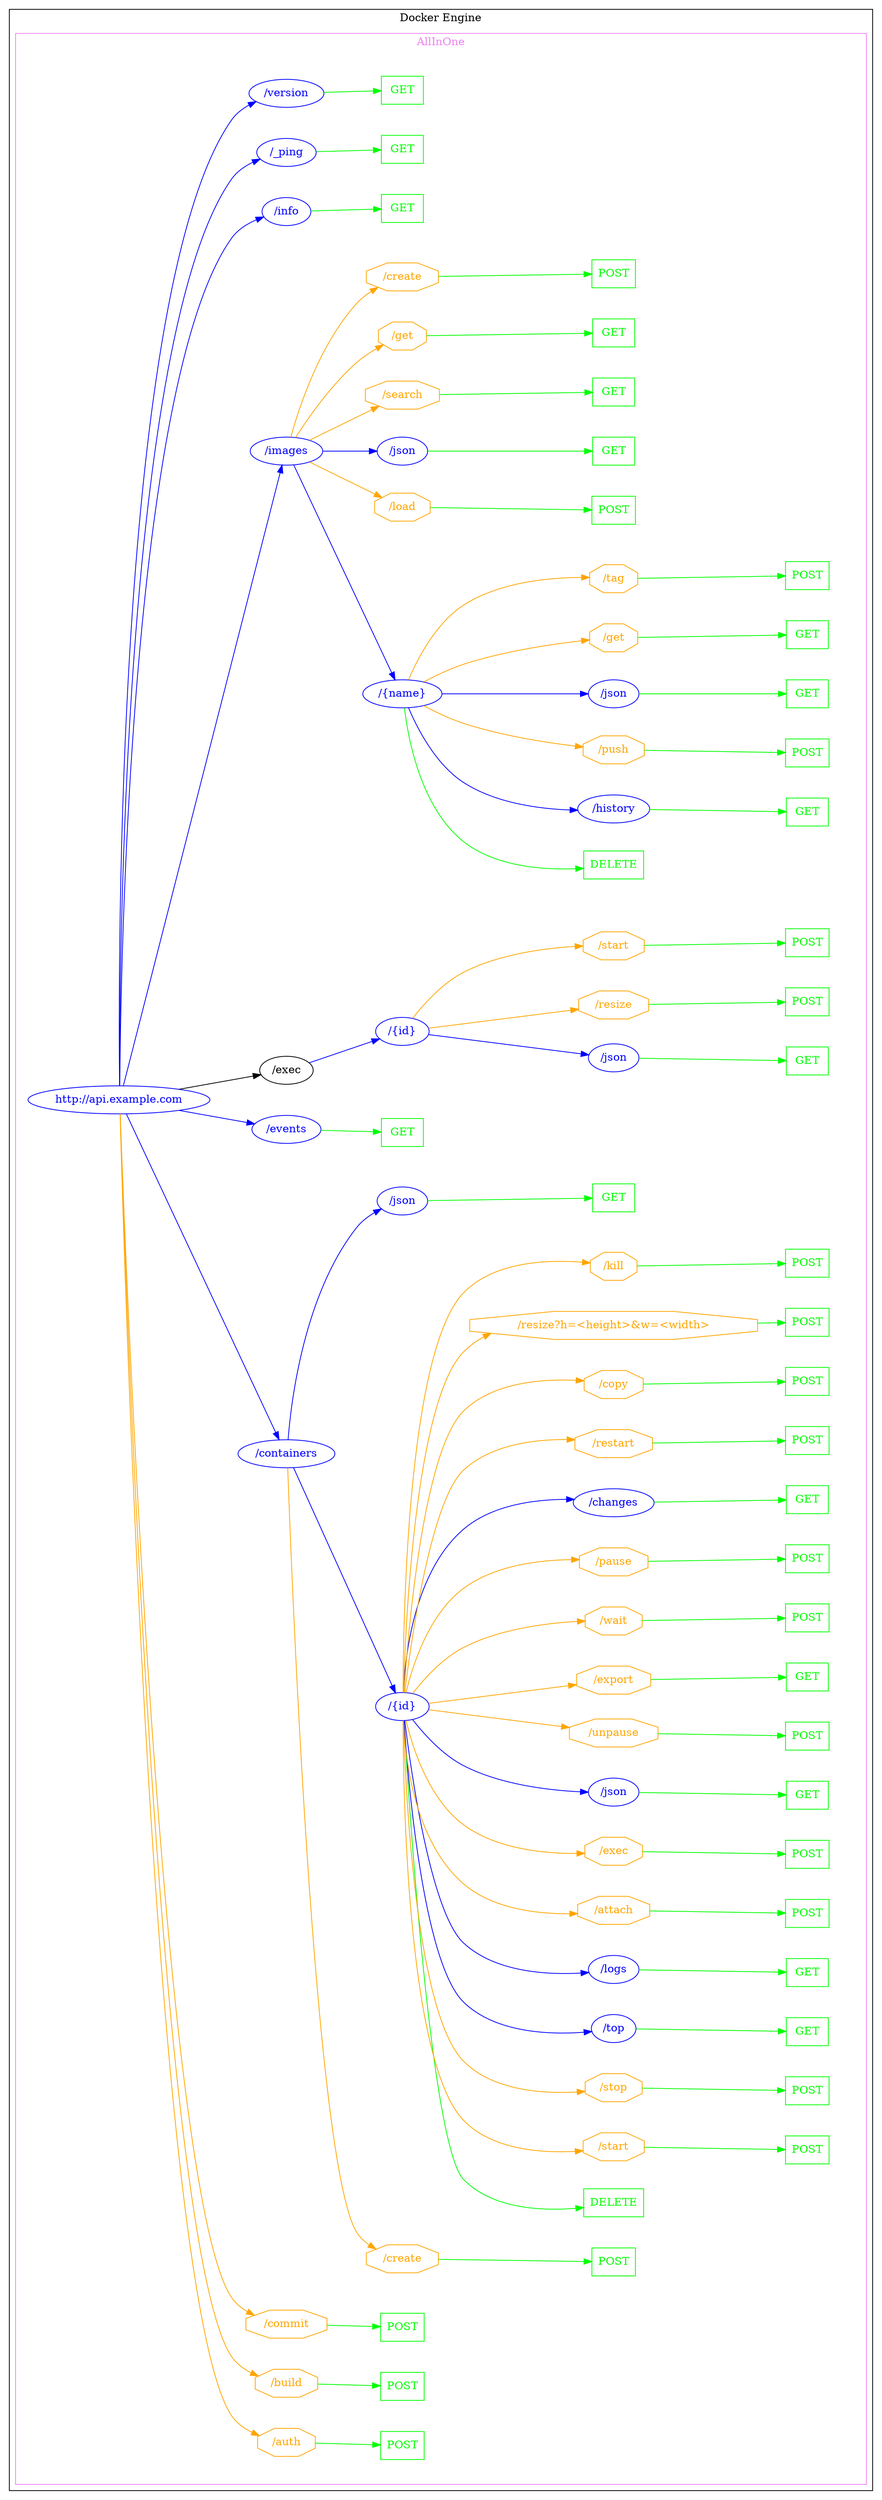 digraph Cloud_Computing_REST_APIs {
rankdir="LR";
subgraph cluster_0 {
label="Docker Engine"
color=black
fontcolor=black
subgraph cluster_1 {
label="AllInOne"
color=violet
fontcolor=violet
subgraph cluster_2 {
label=""
color=white
fontcolor=white
node2 [label="http://api.example.com", shape="ellipse", color="blue", fontcolor="blue"]
node2 -> node3 [color="orange", fontcolor="orange"]
subgraph cluster_3 {
label=""
color=white
fontcolor=white
node3 [label="/auth", shape="octagon", color="orange", fontcolor="orange"]
node3 -> node4 [color="green", fontcolor="green"]
subgraph cluster_4 {
label=""
color=white
fontcolor=white
node4 [label="POST", shape="box", color="green", fontcolor="green"]
}
}
node2 -> node5 [color="orange", fontcolor="orange"]
subgraph cluster_5 {
label=""
color=white
fontcolor=white
node5 [label="/build", shape="octagon", color="orange", fontcolor="orange"]
node5 -> node6 [color="green", fontcolor="green"]
subgraph cluster_6 {
label=""
color=white
fontcolor=white
node6 [label="POST", shape="box", color="green", fontcolor="green"]
}
}
node2 -> node7 [color="orange", fontcolor="orange"]
subgraph cluster_7 {
label=""
color=white
fontcolor=white
node7 [label="/commit", shape="octagon", color="orange", fontcolor="orange"]
node7 -> node8 [color="green", fontcolor="green"]
subgraph cluster_8 {
label=""
color=white
fontcolor=white
node8 [label="POST", shape="box", color="green", fontcolor="green"]
}
}
node2 -> node9 [color="blue", fontcolor="blue"]
subgraph cluster_9 {
label=""
color=white
fontcolor=white
node9 [label="/containers", shape="ellipse", color="blue", fontcolor="blue"]
node9 -> node10 [color="orange", fontcolor="orange"]
subgraph cluster_10 {
label=""
color=white
fontcolor=white
node10 [label="/create", shape="octagon", color="orange", fontcolor="orange"]
node10 -> node11 [color="green", fontcolor="green"]
subgraph cluster_11 {
label=""
color=white
fontcolor=white
node11 [label="POST", shape="box", color="green", fontcolor="green"]
}
}
node9 -> node12 [color="blue", fontcolor="blue"]
subgraph cluster_12 {
label=""
color=white
fontcolor=white
node12 [label="/{id}", shape="ellipse", color="blue", fontcolor="blue"]
node12 -> node13 [color="green", fontcolor="green"]
subgraph cluster_13 {
label=""
color=white
fontcolor=white
node13 [label="DELETE", shape="box", color="green", fontcolor="green"]
}
node12 -> node14 [color="orange", fontcolor="orange"]
subgraph cluster_14 {
label=""
color=white
fontcolor=white
node14 [label="/start", shape="octagon", color="orange", fontcolor="orange"]
node14 -> node15 [color="green", fontcolor="green"]
subgraph cluster_15 {
label=""
color=white
fontcolor=white
node15 [label="POST", shape="box", color="green", fontcolor="green"]
}
}
node12 -> node16 [color="orange", fontcolor="orange"]
subgraph cluster_16 {
label=""
color=white
fontcolor=white
node16 [label="/stop", shape="octagon", color="orange", fontcolor="orange"]
node16 -> node17 [color="green", fontcolor="green"]
subgraph cluster_17 {
label=""
color=white
fontcolor=white
node17 [label="POST", shape="box", color="green", fontcolor="green"]
}
}
node12 -> node18 [color="blue", fontcolor="blue"]
subgraph cluster_18 {
label=""
color=white
fontcolor=white
node18 [label="/top", shape="ellipse", color="blue", fontcolor="blue"]
node18 -> node19 [color="green", fontcolor="green"]
subgraph cluster_19 {
label=""
color=white
fontcolor=white
node19 [label="GET", shape="box", color="green", fontcolor="green"]
}
}
node12 -> node20 [color="blue", fontcolor="blue"]
subgraph cluster_20 {
label=""
color=white
fontcolor=white
node20 [label="/logs", shape="ellipse", color="blue", fontcolor="blue"]
node20 -> node21 [color="green", fontcolor="green"]
subgraph cluster_21 {
label=""
color=white
fontcolor=white
node21 [label="GET", shape="box", color="green", fontcolor="green"]
}
}
node12 -> node22 [color="orange", fontcolor="orange"]
subgraph cluster_22 {
label=""
color=white
fontcolor=white
node22 [label="/attach", shape="octagon", color="orange", fontcolor="orange"]
node22 -> node23 [color="green", fontcolor="green"]
subgraph cluster_23 {
label=""
color=white
fontcolor=white
node23 [label="POST", shape="box", color="green", fontcolor="green"]
}
}
node12 -> node24 [color="orange", fontcolor="orange"]
subgraph cluster_24 {
label=""
color=white
fontcolor=white
node24 [label="/exec", shape="octagon", color="orange", fontcolor="orange"]
node24 -> node25 [color="green", fontcolor="green"]
subgraph cluster_25 {
label=""
color=white
fontcolor=white
node25 [label="POST", shape="box", color="green", fontcolor="green"]
}
}
node12 -> node26 [color="blue", fontcolor="blue"]
subgraph cluster_26 {
label=""
color=white
fontcolor=white
node26 [label="/json", shape="ellipse", color="blue", fontcolor="blue"]
node26 -> node27 [color="green", fontcolor="green"]
subgraph cluster_27 {
label=""
color=white
fontcolor=white
node27 [label="GET", shape="box", color="green", fontcolor="green"]
}
}
node12 -> node28 [color="orange", fontcolor="orange"]
subgraph cluster_28 {
label=""
color=white
fontcolor=white
node28 [label="/unpause", shape="octagon", color="orange", fontcolor="orange"]
node28 -> node29 [color="green", fontcolor="green"]
subgraph cluster_29 {
label=""
color=white
fontcolor=white
node29 [label="POST", shape="box", color="green", fontcolor="green"]
}
}
node12 -> node30 [color="orange", fontcolor="orange"]
subgraph cluster_30 {
label=""
color=white
fontcolor=white
node30 [label="/export", shape="octagon", color="orange", fontcolor="orange"]
node30 -> node31 [color="green", fontcolor="green"]
subgraph cluster_31 {
label=""
color=white
fontcolor=white
node31 [label="GET", shape="box", color="green", fontcolor="green"]
}
}
node12 -> node32 [color="orange", fontcolor="orange"]
subgraph cluster_32 {
label=""
color=white
fontcolor=white
node32 [label="/wait", shape="octagon", color="orange", fontcolor="orange"]
node32 -> node33 [color="green", fontcolor="green"]
subgraph cluster_33 {
label=""
color=white
fontcolor=white
node33 [label="POST", shape="box", color="green", fontcolor="green"]
}
}
node12 -> node34 [color="orange", fontcolor="orange"]
subgraph cluster_34 {
label=""
color=white
fontcolor=white
node34 [label="/pause", shape="octagon", color="orange", fontcolor="orange"]
node34 -> node35 [color="green", fontcolor="green"]
subgraph cluster_35 {
label=""
color=white
fontcolor=white
node35 [label="POST", shape="box", color="green", fontcolor="green"]
}
}
node12 -> node36 [color="blue", fontcolor="blue"]
subgraph cluster_36 {
label=""
color=white
fontcolor=white
node36 [label="/changes", shape="ellipse", color="blue", fontcolor="blue"]
node36 -> node37 [color="green", fontcolor="green"]
subgraph cluster_37 {
label=""
color=white
fontcolor=white
node37 [label="GET", shape="box", color="green", fontcolor="green"]
}
}
node12 -> node38 [color="orange", fontcolor="orange"]
subgraph cluster_38 {
label=""
color=white
fontcolor=white
node38 [label="/restart", shape="octagon", color="orange", fontcolor="orange"]
node38 -> node39 [color="green", fontcolor="green"]
subgraph cluster_39 {
label=""
color=white
fontcolor=white
node39 [label="POST", shape="box", color="green", fontcolor="green"]
}
}
node12 -> node40 [color="orange", fontcolor="orange"]
subgraph cluster_40 {
label=""
color=white
fontcolor=white
node40 [label="/copy", shape="octagon", color="orange", fontcolor="orange"]
node40 -> node41 [color="green", fontcolor="green"]
subgraph cluster_41 {
label=""
color=white
fontcolor=white
node41 [label="POST", shape="box", color="green", fontcolor="green"]
}
}
node12 -> node42 [color="orange", fontcolor="orange"]
subgraph cluster_42 {
label=""
color=white
fontcolor=white
node42 [label="/resize?h=&lt;height&gt;&amp;w=&lt;width&gt;", shape="octagon", color="orange", fontcolor="orange"]
node42 -> node43 [color="green", fontcolor="green"]
subgraph cluster_43 {
label=""
color=white
fontcolor=white
node43 [label="POST", shape="box", color="green", fontcolor="green"]
}
}
node12 -> node44 [color="orange", fontcolor="orange"]
subgraph cluster_44 {
label=""
color=white
fontcolor=white
node44 [label="/kill", shape="octagon", color="orange", fontcolor="orange"]
node44 -> node45 [color="green", fontcolor="green"]
subgraph cluster_45 {
label=""
color=white
fontcolor=white
node45 [label="POST", shape="box", color="green", fontcolor="green"]
}
}
}
node9 -> node46 [color="blue", fontcolor="blue"]
subgraph cluster_46 {
label=""
color=white
fontcolor=white
node46 [label="/json", shape="ellipse", color="blue", fontcolor="blue"]
node46 -> node47 [color="green", fontcolor="green"]
subgraph cluster_47 {
label=""
color=white
fontcolor=white
node47 [label="GET", shape="box", color="green", fontcolor="green"]
}
}
}
node2 -> node48 [color="blue", fontcolor="blue"]
subgraph cluster_48 {
label=""
color=white
fontcolor=white
node48 [label="/events", shape="ellipse", color="blue", fontcolor="blue"]
node48 -> node49 [color="green", fontcolor="green"]
subgraph cluster_49 {
label=""
color=white
fontcolor=white
node49 [label="GET", shape="box", color="green", fontcolor="green"]
}
}
node2 -> node50 [color="black", fontcolor="black"]
subgraph cluster_50 {
label=""
color=white
fontcolor=white
node50 [label="/exec", shape="ellipse", color="black", fontcolor="black"]
node50 -> node51 [color="blue", fontcolor="blue"]
subgraph cluster_51 {
label=""
color=white
fontcolor=white
node51 [label="/{id}", shape="ellipse", color="blue", fontcolor="blue"]
node51 -> node52 [color="blue", fontcolor="blue"]
subgraph cluster_52 {
label=""
color=white
fontcolor=white
node52 [label="/json", shape="ellipse", color="blue", fontcolor="blue"]
node52 -> node53 [color="green", fontcolor="green"]
subgraph cluster_53 {
label=""
color=white
fontcolor=white
node53 [label="GET", shape="box", color="green", fontcolor="green"]
}
}
node51 -> node54 [color="orange", fontcolor="orange"]
subgraph cluster_54 {
label=""
color=white
fontcolor=white
node54 [label="/resize", shape="octagon", color="orange", fontcolor="orange"]
node54 -> node55 [color="green", fontcolor="green"]
subgraph cluster_55 {
label=""
color=white
fontcolor=white
node55 [label="POST", shape="box", color="green", fontcolor="green"]
}
}
node51 -> node56 [color="orange", fontcolor="orange"]
subgraph cluster_56 {
label=""
color=white
fontcolor=white
node56 [label="/start", shape="octagon", color="orange", fontcolor="orange"]
node56 -> node57 [color="green", fontcolor="green"]
subgraph cluster_57 {
label=""
color=white
fontcolor=white
node57 [label="POST", shape="box", color="green", fontcolor="green"]
}
}
}
}
node2 -> node58 [color="blue", fontcolor="blue"]
subgraph cluster_58 {
label=""
color=white
fontcolor=white
node58 [label="/images", shape="ellipse", color="blue", fontcolor="blue"]
node58 -> node59 [color="blue", fontcolor="blue"]
subgraph cluster_59 {
label=""
color=white
fontcolor=white
node59 [label="/{name}", shape="ellipse", color="blue", fontcolor="blue"]
node59 -> node60 [color="green", fontcolor="green"]
subgraph cluster_60 {
label=""
color=white
fontcolor=white
node60 [label="DELETE", shape="box", color="green", fontcolor="green"]
}
node59 -> node61 [color="blue", fontcolor="blue"]
subgraph cluster_61 {
label=""
color=white
fontcolor=white
node61 [label="/history", shape="ellipse", color="blue", fontcolor="blue"]
node61 -> node62 [color="green", fontcolor="green"]
subgraph cluster_62 {
label=""
color=white
fontcolor=white
node62 [label="GET", shape="box", color="green", fontcolor="green"]
}
}
node59 -> node63 [color="orange", fontcolor="orange"]
subgraph cluster_63 {
label=""
color=white
fontcolor=white
node63 [label="/push", shape="octagon", color="orange", fontcolor="orange"]
node63 -> node64 [color="green", fontcolor="green"]
subgraph cluster_64 {
label=""
color=white
fontcolor=white
node64 [label="POST", shape="box", color="green", fontcolor="green"]
}
}
node59 -> node65 [color="blue", fontcolor="blue"]
subgraph cluster_65 {
label=""
color=white
fontcolor=white
node65 [label="/json", shape="ellipse", color="blue", fontcolor="blue"]
node65 -> node66 [color="green", fontcolor="green"]
subgraph cluster_66 {
label=""
color=white
fontcolor=white
node66 [label="GET", shape="box", color="green", fontcolor="green"]
}
}
node59 -> node67 [color="orange", fontcolor="orange"]
subgraph cluster_67 {
label=""
color=white
fontcolor=white
node67 [label="/get", shape="octagon", color="orange", fontcolor="orange"]
node67 -> node68 [color="green", fontcolor="green"]
subgraph cluster_68 {
label=""
color=white
fontcolor=white
node68 [label="GET", shape="box", color="green", fontcolor="green"]
}
}
node59 -> node69 [color="orange", fontcolor="orange"]
subgraph cluster_69 {
label=""
color=white
fontcolor=white
node69 [label="/tag", shape="octagon", color="orange", fontcolor="orange"]
node69 -> node70 [color="green", fontcolor="green"]
subgraph cluster_70 {
label=""
color=white
fontcolor=white
node70 [label="POST", shape="box", color="green", fontcolor="green"]
}
}
}
node58 -> node71 [color="orange", fontcolor="orange"]
subgraph cluster_71 {
label=""
color=white
fontcolor=white
node71 [label="/load", shape="octagon", color="orange", fontcolor="orange"]
node71 -> node72 [color="green", fontcolor="green"]
subgraph cluster_72 {
label=""
color=white
fontcolor=white
node72 [label="POST", shape="box", color="green", fontcolor="green"]
}
}
node58 -> node73 [color="blue", fontcolor="blue"]
subgraph cluster_73 {
label=""
color=white
fontcolor=white
node73 [label="/json", shape="ellipse", color="blue", fontcolor="blue"]
node73 -> node74 [color="green", fontcolor="green"]
subgraph cluster_74 {
label=""
color=white
fontcolor=white
node74 [label="GET", shape="box", color="green", fontcolor="green"]
}
}
node58 -> node75 [color="orange", fontcolor="orange"]
subgraph cluster_75 {
label=""
color=white
fontcolor=white
node75 [label="/search", shape="octagon", color="orange", fontcolor="orange"]
node75 -> node76 [color="green", fontcolor="green"]
subgraph cluster_76 {
label=""
color=white
fontcolor=white
node76 [label="GET", shape="box", color="green", fontcolor="green"]
}
}
node58 -> node77 [color="orange", fontcolor="orange"]
subgraph cluster_77 {
label=""
color=white
fontcolor=white
node77 [label="/get", shape="octagon", color="orange", fontcolor="orange"]
node77 -> node78 [color="green", fontcolor="green"]
subgraph cluster_78 {
label=""
color=white
fontcolor=white
node78 [label="GET", shape="box", color="green", fontcolor="green"]
}
}
node58 -> node79 [color="orange", fontcolor="orange"]
subgraph cluster_79 {
label=""
color=white
fontcolor=white
node79 [label="/create", shape="octagon", color="orange", fontcolor="orange"]
node79 -> node80 [color="green", fontcolor="green"]
subgraph cluster_80 {
label=""
color=white
fontcolor=white
node80 [label="POST", shape="box", color="green", fontcolor="green"]
}
}
}
node2 -> node81 [color="blue", fontcolor="blue"]
subgraph cluster_81 {
label=""
color=white
fontcolor=white
node81 [label="/info", shape="ellipse", color="blue", fontcolor="blue"]
node81 -> node82 [color="green", fontcolor="green"]
subgraph cluster_82 {
label=""
color=white
fontcolor=white
node82 [label="GET", shape="box", color="green", fontcolor="green"]
}
}
node2 -> node83 [color="blue", fontcolor="blue"]
subgraph cluster_83 {
label=""
color=white
fontcolor=white
node83 [label="/_ping", shape="ellipse", color="blue", fontcolor="blue"]
node83 -> node84 [color="green", fontcolor="green"]
subgraph cluster_84 {
label=""
color=white
fontcolor=white
node84 [label="GET", shape="box", color="green", fontcolor="green"]
}
}
node2 -> node85 [color="blue", fontcolor="blue"]
subgraph cluster_85 {
label=""
color=white
fontcolor=white
node85 [label="/version", shape="ellipse", color="blue", fontcolor="blue"]
node85 -> node86 [color="green", fontcolor="green"]
subgraph cluster_86 {
label=""
color=white
fontcolor=white
node86 [label="GET", shape="box", color="green", fontcolor="green"]
}
}
}
}
}
}
